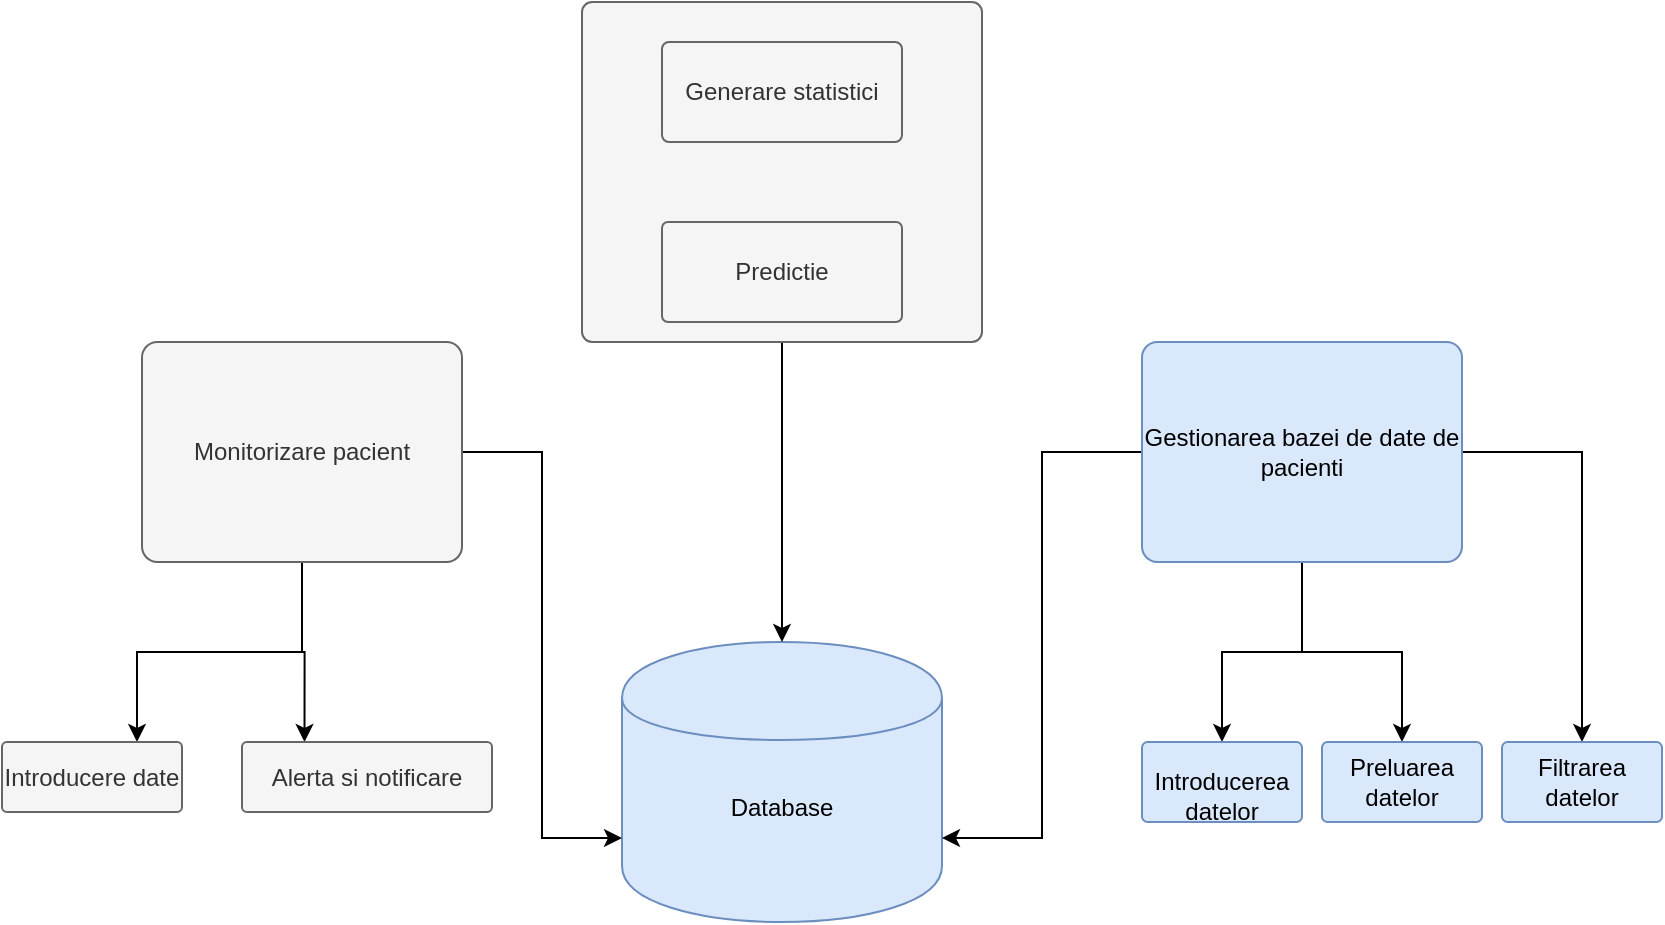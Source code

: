 <mxfile version="10.5.0" type="device"><diagram id="pVioyeUIPv47Eu0fpuuo" name="Page-1"><mxGraphModel dx="840" dy="452" grid="1" gridSize="10" guides="1" tooltips="1" connect="1" arrows="1" fold="1" page="1" pageScale="1" pageWidth="850" pageHeight="1100" math="0" shadow="0"><root><mxCell id="0"/><mxCell id="1" parent="0"/><object label="Database&lt;br&gt;&lt;br&gt;" placeholders="1" c4Type="Database" c4Technology="technology" c4Description="Beschreibung" id="kritrhrzd-AfYeD-piyj-1"><mxCell style="shape=cylinder;whiteSpace=wrap;html=1;boundedLbl=1;rounded=0;labelBackgroundColor=none;fillColor=#dae8fc;fontSize=12;fontColor=#000000;align=center;strokeColor=#6c8ebf;" vertex="1" parent="1"><mxGeometry x="330" y="590" width="160" height="140" as="geometry"/><C4Database as="c4"/></mxCell></object><mxCell id="kritrhrzd-AfYeD-piyj-7" style="edgeStyle=orthogonalEdgeStyle;rounded=0;orthogonalLoop=1;jettySize=auto;html=1;entryX=0;entryY=0.7;entryDx=0;entryDy=0;" edge="1" parent="1" source="kritrhrzd-AfYeD-piyj-6" target="kritrhrzd-AfYeD-piyj-1"><mxGeometry relative="1" as="geometry"/></mxCell><mxCell id="kritrhrzd-AfYeD-piyj-25" style="edgeStyle=orthogonalEdgeStyle;rounded=0;orthogonalLoop=1;jettySize=auto;html=1;entryX=0.25;entryY=0;entryDx=0;entryDy=0;" edge="1" parent="1" source="kritrhrzd-AfYeD-piyj-6" target="kritrhrzd-AfYeD-piyj-24"><mxGeometry relative="1" as="geometry"/></mxCell><mxCell id="kritrhrzd-AfYeD-piyj-26" style="edgeStyle=orthogonalEdgeStyle;rounded=0;orthogonalLoop=1;jettySize=auto;html=1;entryX=0.75;entryY=0;entryDx=0;entryDy=0;" edge="1" parent="1" source="kritrhrzd-AfYeD-piyj-6" target="kritrhrzd-AfYeD-piyj-23"><mxGeometry relative="1" as="geometry"/></mxCell><object label="Monitorizare pacient" placeholders="1" c4Name="name" c4Type="Component" c4Technology="technology" c4Description="Beschreibung" id="kritrhrzd-AfYeD-piyj-6"><mxCell style="rounded=1;whiteSpace=wrap;html=1;labelBackgroundColor=none;fillColor=#f5f5f5;fontColor=#333333;align=center;arcSize=7;strokeColor=#666666;" vertex="1" parent="1"><mxGeometry x="90" y="440" width="160" height="110" as="geometry"/><C4Component as="c4"/></mxCell></object><mxCell id="kritrhrzd-AfYeD-piyj-9" style="edgeStyle=orthogonalEdgeStyle;rounded=0;orthogonalLoop=1;jettySize=auto;html=1;entryX=1;entryY=0.7;entryDx=0;entryDy=0;" edge="1" parent="1" source="kritrhrzd-AfYeD-piyj-8" target="kritrhrzd-AfYeD-piyj-1"><mxGeometry relative="1" as="geometry"/></mxCell><mxCell id="kritrhrzd-AfYeD-piyj-17" style="edgeStyle=orthogonalEdgeStyle;rounded=0;orthogonalLoop=1;jettySize=auto;html=1;" edge="1" parent="1" source="kritrhrzd-AfYeD-piyj-8" target="kritrhrzd-AfYeD-piyj-10"><mxGeometry relative="1" as="geometry"/></mxCell><mxCell id="kritrhrzd-AfYeD-piyj-18" style="edgeStyle=orthogonalEdgeStyle;rounded=0;orthogonalLoop=1;jettySize=auto;html=1;" edge="1" parent="1" source="kritrhrzd-AfYeD-piyj-8" target="kritrhrzd-AfYeD-piyj-11"><mxGeometry relative="1" as="geometry"/></mxCell><mxCell id="kritrhrzd-AfYeD-piyj-19" style="edgeStyle=orthogonalEdgeStyle;rounded=0;orthogonalLoop=1;jettySize=auto;html=1;" edge="1" parent="1" source="kritrhrzd-AfYeD-piyj-8" target="kritrhrzd-AfYeD-piyj-12"><mxGeometry relative="1" as="geometry"/></mxCell><object label="Gestionarea bazei de date de pacienti" placeholders="1" c4Name="name" c4Type="Component" c4Technology="technology" c4Description="Beschreibung" id="kritrhrzd-AfYeD-piyj-8"><mxCell style="rounded=1;whiteSpace=wrap;html=1;labelBackgroundColor=none;fillColor=#dae8fc;fontColor=#000000;align=center;arcSize=7;strokeColor=#6c8ebf;" vertex="1" parent="1"><mxGeometry x="590" y="440" width="160" height="110" as="geometry"/><C4Component as="c4"/></mxCell></object><object label="&lt;br&gt;Introducerea datelor&lt;br&gt;" placeholders="1" c4Name="name" c4Type="Component" c4Technology="technology" c4Description="Beschreibung" id="kritrhrzd-AfYeD-piyj-10"><mxCell style="rounded=1;whiteSpace=wrap;html=1;labelBackgroundColor=none;fillColor=#dae8fc;fontColor=#000000;align=center;arcSize=7;strokeColor=#6c8ebf;" vertex="1" parent="1"><mxGeometry x="590" y="640" width="80" height="40" as="geometry"/><C4Component as="c4"/></mxCell></object><object label="Preluarea datelor" placeholders="1" c4Name="name" c4Type="Component" c4Technology="technology" c4Description="Beschreibung" id="kritrhrzd-AfYeD-piyj-11"><mxCell style="rounded=1;whiteSpace=wrap;html=1;labelBackgroundColor=none;fillColor=#dae8fc;fontColor=#000000;align=center;arcSize=7;strokeColor=#6c8ebf;" vertex="1" parent="1"><mxGeometry x="680" y="640" width="80" height="40" as="geometry"/><C4Component as="c4"/></mxCell></object><object label="Filtrarea datelor" placeholders="1" c4Name="name" c4Type="Component" c4Technology="technology" c4Description="Beschreibung" id="kritrhrzd-AfYeD-piyj-12"><mxCell style="rounded=1;whiteSpace=wrap;html=1;labelBackgroundColor=none;fillColor=#dae8fc;fontColor=#000000;align=center;arcSize=7;strokeColor=#6c8ebf;" vertex="1" parent="1"><mxGeometry x="770" y="640" width="80" height="40" as="geometry"/><C4Component as="c4"/></mxCell></object><object label="Introducere date" placeholders="1" c4Name="name" c4Type="SoftwareSystem" c4Description="Beschreibung" id="kritrhrzd-AfYeD-piyj-23"><mxCell style="rounded=1;whiteSpace=wrap;html=1;labelBackgroundColor=none;fillColor=#f5f5f5;fontColor=#333333;align=center;arcSize=7;strokeColor=#666666;" vertex="1" parent="1"><mxGeometry x="20" y="640" width="90" height="35" as="geometry"/><C4SoftwareSystem as="c4"/></mxCell></object><object label="Alerta si notificare" placeholders="1" c4Name="name" c4Type="SoftwareSystem" c4Description="Beschreibung" id="kritrhrzd-AfYeD-piyj-24"><mxCell style="rounded=1;whiteSpace=wrap;html=1;labelBackgroundColor=none;fillColor=#f5f5f5;fontColor=#333333;align=center;arcSize=7;strokeColor=#666666;" vertex="1" parent="1"><mxGeometry x="140" y="640" width="125" height="35" as="geometry"/><C4SoftwareSystem as="c4"/></mxCell></object><mxCell id="kritrhrzd-AfYeD-piyj-31" style="edgeStyle=orthogonalEdgeStyle;rounded=0;orthogonalLoop=1;jettySize=auto;html=1;" edge="1" parent="1" source="kritrhrzd-AfYeD-piyj-29" target="kritrhrzd-AfYeD-piyj-1"><mxGeometry relative="1" as="geometry"/></mxCell><object label="&lt;div style=&quot;text-align: left&quot;&gt;&lt;br&gt;&lt;/div&gt;" placeholders="1" c4Name="name" c4Type="ExecutionEnvironment" c4Application="applicationAndVersion" id="kritrhrzd-AfYeD-piyj-29"><mxCell style="rounded=1;whiteSpace=wrap;html=1;labelBackgroundColor=none;fillColor=#f5f5f5;fontColor=#333333;align=left;arcSize=3;strokeColor=#666666;verticalAlign=bottom;" vertex="1" parent="1"><mxGeometry x="310" y="270" width="200" height="170" as="geometry"/><C4ExecutionEnvironment as="c4"/></mxCell></object><object label="Generare statistici" placeholders="1" c4Name="name" c4Type="Component" c4Technology="technology" c4Description="Beschreibung" id="kritrhrzd-AfYeD-piyj-21"><mxCell style="rounded=1;whiteSpace=wrap;html=1;labelBackgroundColor=none;fillColor=#f5f5f5;fontColor=#333333;align=center;arcSize=7;strokeColor=#666666;" vertex="1" parent="1"><mxGeometry x="350" y="290" width="120" height="50" as="geometry"/><C4Component as="c4"/></mxCell></object><object label="Predictie&lt;br&gt;" placeholders="1" c4Name="name" c4Type="Container" c4Technology="technology" c4Description="Beschreibung" id="kritrhrzd-AfYeD-piyj-20"><mxCell style="rounded=1;whiteSpace=wrap;html=1;labelBackgroundColor=none;fillColor=#f5f5f5;fontColor=#333333;align=center;arcSize=6;strokeColor=#666666;" vertex="1" parent="1"><mxGeometry x="350" y="380" width="120" height="50" as="geometry"/><C4Container as="c4"/></mxCell></object></root></mxGraphModel></diagram></mxfile>